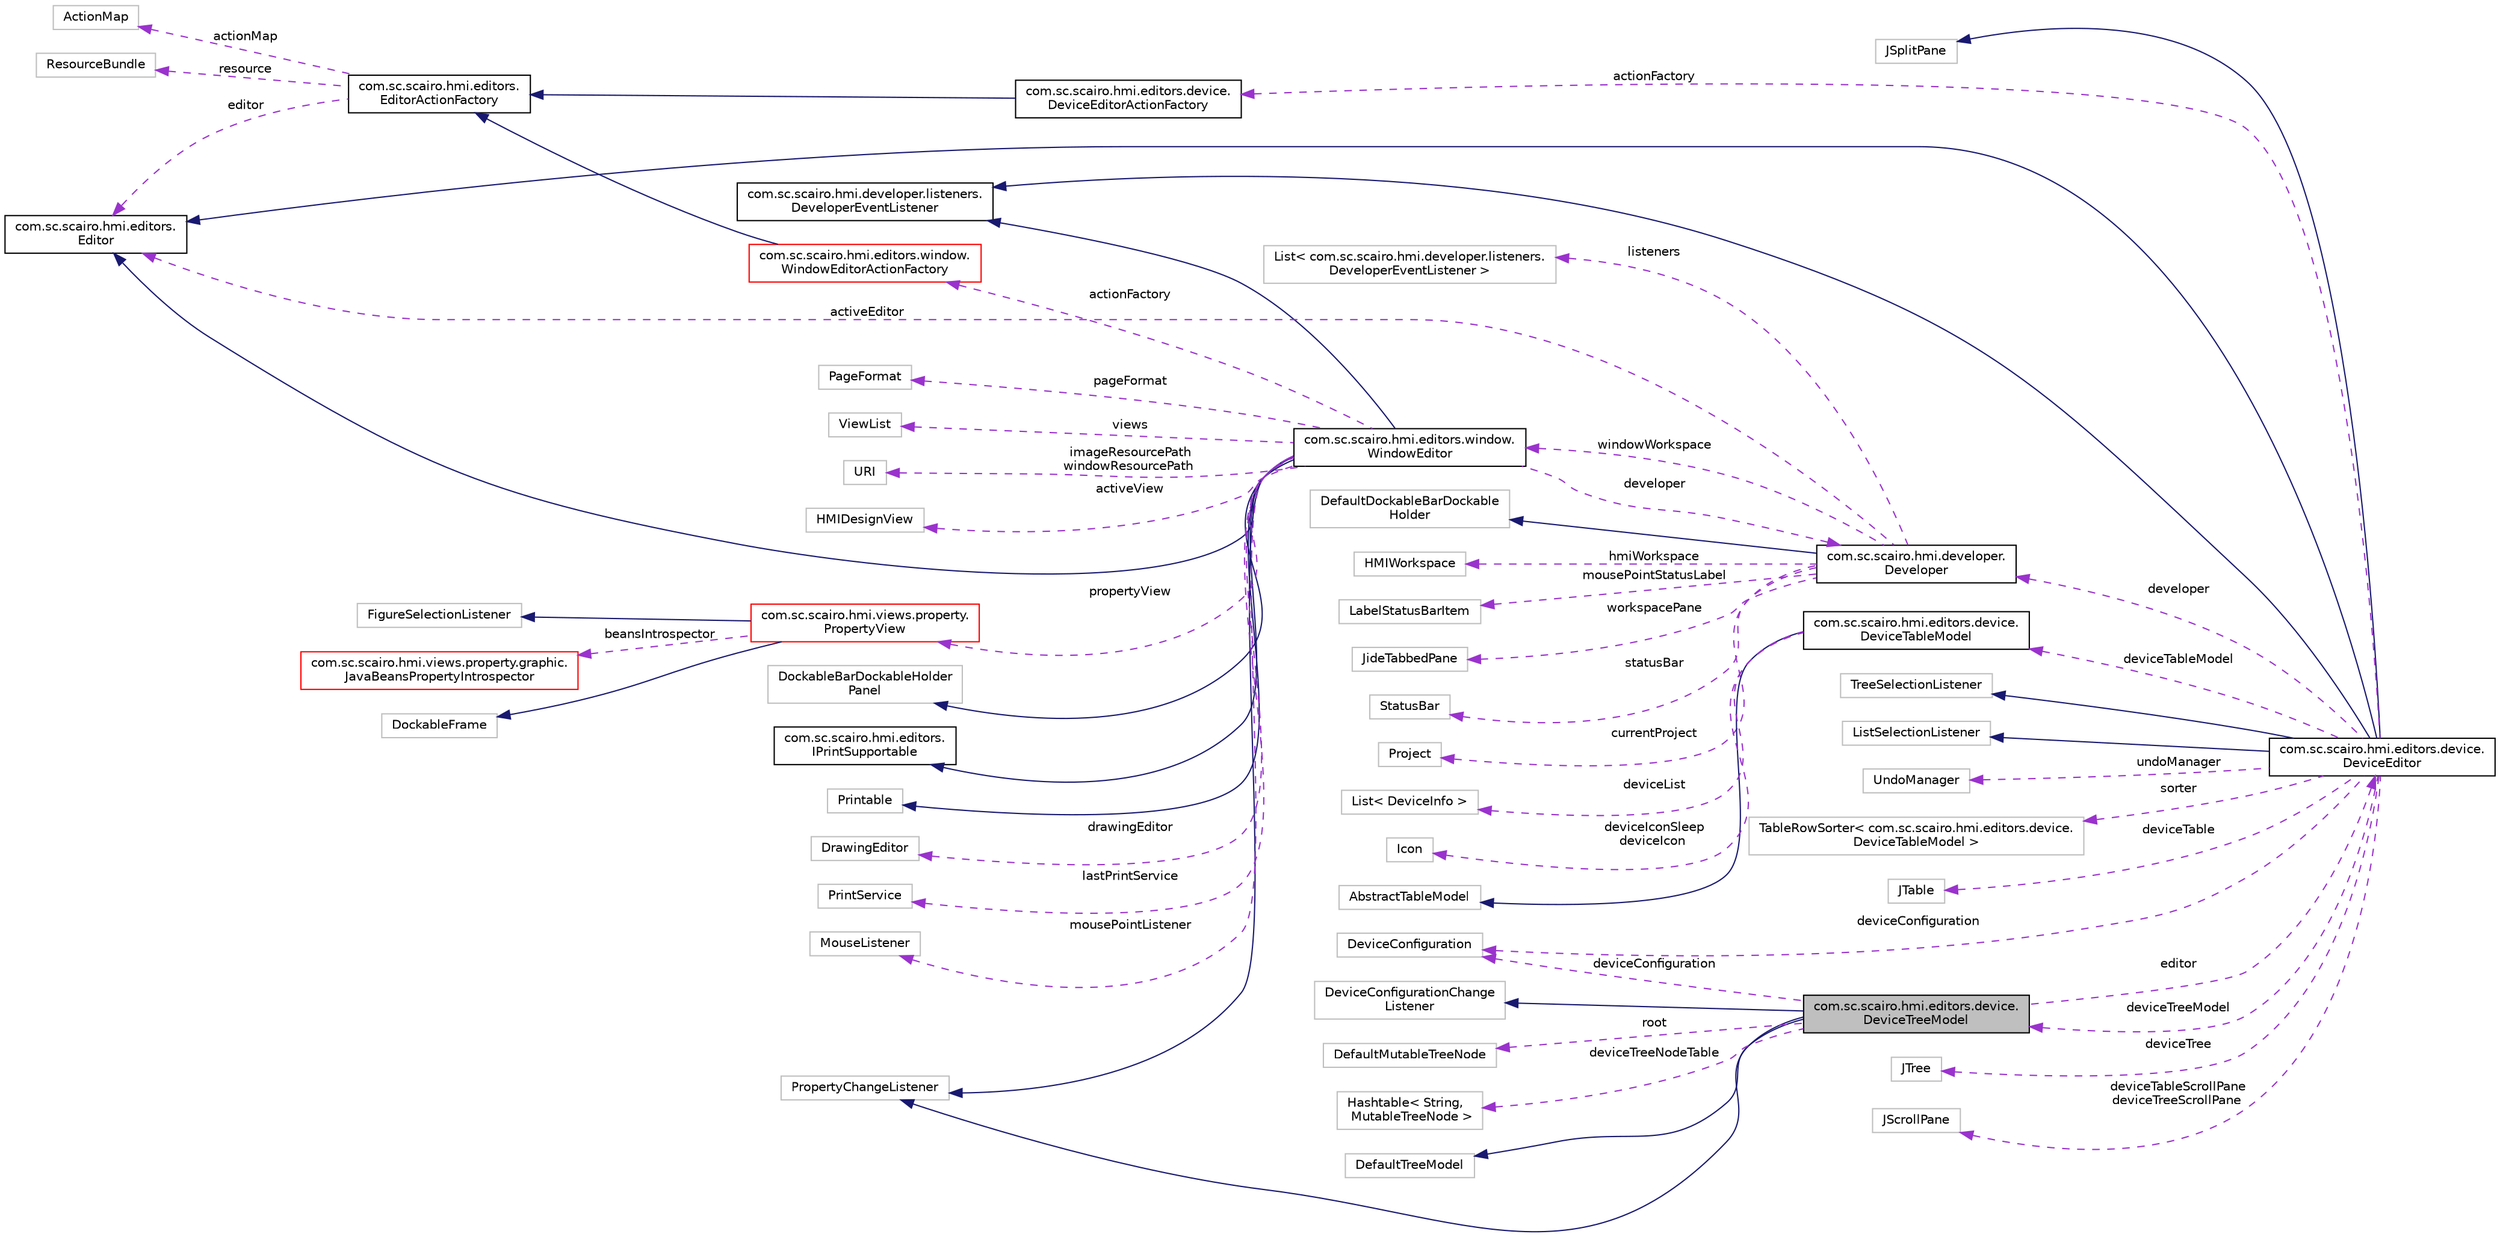 digraph "com.sc.scairo.hmi.editors.device.DeviceTreeModel"
{
 // LATEX_PDF_SIZE
  edge [fontname="Helvetica",fontsize="10",labelfontname="Helvetica",labelfontsize="10"];
  node [fontname="Helvetica",fontsize="10",shape=record];
  rankdir="LR";
  Node1 [label="com.sc.scairo.hmi.editors.device.\lDeviceTreeModel",height=0.2,width=0.4,color="black", fillcolor="grey75", style="filled", fontcolor="black",tooltip=" "];
  Node2 -> Node1 [dir="back",color="midnightblue",fontsize="10",style="solid",fontname="Helvetica"];
  Node2 [label="DefaultTreeModel",height=0.2,width=0.4,color="grey75", fillcolor="white", style="filled",tooltip=" "];
  Node3 -> Node1 [dir="back",color="midnightblue",fontsize="10",style="solid",fontname="Helvetica"];
  Node3 [label="DeviceConfigurationChange\lListener",height=0.2,width=0.4,color="grey75", fillcolor="white", style="filled",tooltip=" "];
  Node4 -> Node1 [dir="back",color="midnightblue",fontsize="10",style="solid",fontname="Helvetica"];
  Node4 [label="PropertyChangeListener",height=0.2,width=0.4,color="grey75", fillcolor="white", style="filled",tooltip=" "];
  Node5 -> Node1 [dir="back",color="darkorchid3",fontsize="10",style="dashed",label=" editor" ,fontname="Helvetica"];
  Node5 [label="com.sc.scairo.hmi.editors.device.\lDeviceEditor",height=0.2,width=0.4,color="black", fillcolor="white", style="filled",URL="$classcom_1_1sc_1_1scairo_1_1hmi_1_1editors_1_1device_1_1_device_editor.html",tooltip=" "];
  Node6 -> Node5 [dir="back",color="midnightblue",fontsize="10",style="solid",fontname="Helvetica"];
  Node6 [label="JSplitPane",height=0.2,width=0.4,color="grey75", fillcolor="white", style="filled",tooltip=" "];
  Node7 -> Node5 [dir="back",color="midnightblue",fontsize="10",style="solid",fontname="Helvetica"];
  Node7 [label="com.sc.scairo.hmi.developer.listeners.\lDeveloperEventListener",height=0.2,width=0.4,color="black", fillcolor="white", style="filled",URL="$interfacecom_1_1sc_1_1scairo_1_1hmi_1_1developer_1_1listeners_1_1_developer_event_listener.html",tooltip=" "];
  Node8 -> Node5 [dir="back",color="midnightblue",fontsize="10",style="solid",fontname="Helvetica"];
  Node8 [label="com.sc.scairo.hmi.editors.\lEditor",height=0.2,width=0.4,color="black", fillcolor="white", style="filled",URL="$interfacecom_1_1sc_1_1scairo_1_1hmi_1_1editors_1_1_editor.html",tooltip=" "];
  Node9 -> Node5 [dir="back",color="midnightblue",fontsize="10",style="solid",fontname="Helvetica"];
  Node9 [label="TreeSelectionListener",height=0.2,width=0.4,color="grey75", fillcolor="white", style="filled",tooltip=" "];
  Node10 -> Node5 [dir="back",color="midnightblue",fontsize="10",style="solid",fontname="Helvetica"];
  Node10 [label="ListSelectionListener",height=0.2,width=0.4,color="grey75", fillcolor="white", style="filled",tooltip=" "];
  Node1 -> Node5 [dir="back",color="darkorchid3",fontsize="10",style="dashed",label=" deviceTreeModel" ,fontname="Helvetica"];
  Node11 -> Node5 [dir="back",color="darkorchid3",fontsize="10",style="dashed",label=" undoManager" ,fontname="Helvetica"];
  Node11 [label="UndoManager",height=0.2,width=0.4,color="grey75", fillcolor="white", style="filled",tooltip=" "];
  Node12 -> Node5 [dir="back",color="darkorchid3",fontsize="10",style="dashed",label=" sorter" ,fontname="Helvetica"];
  Node12 [label="TableRowSorter\< com.sc.scairo.hmi.editors.device.\lDeviceTableModel \>",height=0.2,width=0.4,color="grey75", fillcolor="white", style="filled",tooltip=" "];
  Node13 -> Node5 [dir="back",color="darkorchid3",fontsize="10",style="dashed",label=" deviceTable" ,fontname="Helvetica"];
  Node13 [label="JTable",height=0.2,width=0.4,color="grey75", fillcolor="white", style="filled",tooltip=" "];
  Node14 -> Node5 [dir="back",color="darkorchid3",fontsize="10",style="dashed",label=" actionFactory" ,fontname="Helvetica"];
  Node14 [label="com.sc.scairo.hmi.editors.device.\lDeviceEditorActionFactory",height=0.2,width=0.4,color="black", fillcolor="white", style="filled",URL="$classcom_1_1sc_1_1scairo_1_1hmi_1_1editors_1_1device_1_1_device_editor_action_factory.html",tooltip=" "];
  Node15 -> Node14 [dir="back",color="midnightblue",fontsize="10",style="solid",fontname="Helvetica"];
  Node15 [label="com.sc.scairo.hmi.editors.\lEditorActionFactory",height=0.2,width=0.4,color="black", fillcolor="white", style="filled",URL="$classcom_1_1sc_1_1scairo_1_1hmi_1_1editors_1_1_editor_action_factory.html",tooltip=" "];
  Node16 -> Node15 [dir="back",color="darkorchid3",fontsize="10",style="dashed",label=" resource" ,fontname="Helvetica"];
  Node16 [label="ResourceBundle",height=0.2,width=0.4,color="grey75", fillcolor="white", style="filled",tooltip=" "];
  Node17 -> Node15 [dir="back",color="darkorchid3",fontsize="10",style="dashed",label=" actionMap" ,fontname="Helvetica"];
  Node17 [label="ActionMap",height=0.2,width=0.4,color="grey75", fillcolor="white", style="filled",tooltip=" "];
  Node8 -> Node15 [dir="back",color="darkorchid3",fontsize="10",style="dashed",label=" editor" ,fontname="Helvetica"];
  Node18 -> Node5 [dir="back",color="darkorchid3",fontsize="10",style="dashed",label=" deviceConfiguration" ,fontname="Helvetica"];
  Node18 [label="DeviceConfiguration",height=0.2,width=0.4,color="grey75", fillcolor="white", style="filled",tooltip=" "];
  Node19 -> Node5 [dir="back",color="darkorchid3",fontsize="10",style="dashed",label=" developer" ,fontname="Helvetica"];
  Node19 [label="com.sc.scairo.hmi.developer.\lDeveloper",height=0.2,width=0.4,color="black", fillcolor="white", style="filled",URL="$classcom_1_1sc_1_1scairo_1_1hmi_1_1developer_1_1_developer.html",tooltip=" "];
  Node20 -> Node19 [dir="back",color="midnightblue",fontsize="10",style="solid",fontname="Helvetica"];
  Node20 [label="DefaultDockableBarDockable\lHolder",height=0.2,width=0.4,color="grey75", fillcolor="white", style="filled",tooltip=" "];
  Node21 -> Node19 [dir="back",color="darkorchid3",fontsize="10",style="dashed",label=" hmiWorkspace" ,fontname="Helvetica"];
  Node21 [label="HMIWorkspace",height=0.2,width=0.4,color="grey75", fillcolor="white", style="filled",tooltip=" "];
  Node22 -> Node19 [dir="back",color="darkorchid3",fontsize="10",style="dashed",label=" windowWorkspace" ,fontname="Helvetica"];
  Node22 [label="com.sc.scairo.hmi.editors.window.\lWindowEditor",height=0.2,width=0.4,color="black", fillcolor="white", style="filled",URL="$classcom_1_1sc_1_1scairo_1_1hmi_1_1editors_1_1window_1_1_window_editor.html",tooltip=" "];
  Node23 -> Node22 [dir="back",color="midnightblue",fontsize="10",style="solid",fontname="Helvetica"];
  Node23 [label="DockableBarDockableHolder\lPanel",height=0.2,width=0.4,color="grey75", fillcolor="white", style="filled",tooltip=" "];
  Node7 -> Node22 [dir="back",color="midnightblue",fontsize="10",style="solid",fontname="Helvetica"];
  Node4 -> Node22 [dir="back",color="midnightblue",fontsize="10",style="solid",fontname="Helvetica"];
  Node8 -> Node22 [dir="back",color="midnightblue",fontsize="10",style="solid",fontname="Helvetica"];
  Node24 -> Node22 [dir="back",color="midnightblue",fontsize="10",style="solid",fontname="Helvetica"];
  Node24 [label="com.sc.scairo.hmi.editors.\lIPrintSupportable",height=0.2,width=0.4,color="black", fillcolor="white", style="filled",URL="$interfacecom_1_1sc_1_1scairo_1_1hmi_1_1editors_1_1_i_print_supportable.html",tooltip=" "];
  Node25 -> Node22 [dir="back",color="midnightblue",fontsize="10",style="solid",fontname="Helvetica"];
  Node25 [label="Printable",height=0.2,width=0.4,color="grey75", fillcolor="white", style="filled",tooltip=" "];
  Node26 -> Node22 [dir="back",color="darkorchid3",fontsize="10",style="dashed",label=" drawingEditor" ,fontname="Helvetica"];
  Node26 [label="DrawingEditor",height=0.2,width=0.4,color="grey75", fillcolor="white", style="filled",tooltip=" "];
  Node27 -> Node22 [dir="back",color="darkorchid3",fontsize="10",style="dashed",label=" lastPrintService" ,fontname="Helvetica"];
  Node27 [label="PrintService",height=0.2,width=0.4,color="grey75", fillcolor="white", style="filled",tooltip=" "];
  Node28 -> Node22 [dir="back",color="darkorchid3",fontsize="10",style="dashed",label=" mousePointListener" ,fontname="Helvetica"];
  Node28 [label="MouseListener",height=0.2,width=0.4,color="grey75", fillcolor="white", style="filled",tooltip=" "];
  Node29 -> Node22 [dir="back",color="darkorchid3",fontsize="10",style="dashed",label=" pageFormat" ,fontname="Helvetica"];
  Node29 [label="PageFormat",height=0.2,width=0.4,color="grey75", fillcolor="white", style="filled",tooltip=" "];
  Node30 -> Node22 [dir="back",color="darkorchid3",fontsize="10",style="dashed",label=" views" ,fontname="Helvetica"];
  Node30 [label="ViewList",height=0.2,width=0.4,color="grey75", fillcolor="white", style="filled",tooltip=" "];
  Node31 -> Node22 [dir="back",color="darkorchid3",fontsize="10",style="dashed",label=" imageResourcePath\nwindowResourcePath" ,fontname="Helvetica"];
  Node31 [label="URI",height=0.2,width=0.4,color="grey75", fillcolor="white", style="filled",tooltip=" "];
  Node32 -> Node22 [dir="back",color="darkorchid3",fontsize="10",style="dashed",label=" activeView" ,fontname="Helvetica"];
  Node32 [label="HMIDesignView",height=0.2,width=0.4,color="grey75", fillcolor="white", style="filled",tooltip=" "];
  Node19 -> Node22 [dir="back",color="darkorchid3",fontsize="10",style="dashed",label=" developer" ,fontname="Helvetica"];
  Node33 -> Node22 [dir="back",color="darkorchid3",fontsize="10",style="dashed",label=" propertyView" ,fontname="Helvetica"];
  Node33 [label="com.sc.scairo.hmi.views.property.\lPropertyView",height=0.2,width=0.4,color="red", fillcolor="white", style="filled",URL="$classcom_1_1sc_1_1scairo_1_1hmi_1_1views_1_1property_1_1_property_view.html",tooltip=" "];
  Node34 -> Node33 [dir="back",color="midnightblue",fontsize="10",style="solid",fontname="Helvetica"];
  Node34 [label="DockableFrame",height=0.2,width=0.4,color="grey75", fillcolor="white", style="filled",tooltip=" "];
  Node35 -> Node33 [dir="back",color="midnightblue",fontsize="10",style="solid",fontname="Helvetica"];
  Node35 [label="FigureSelectionListener",height=0.2,width=0.4,color="grey75", fillcolor="white", style="filled",tooltip=" "];
  Node36 -> Node33 [dir="back",color="darkorchid3",fontsize="10",style="dashed",label=" beansIntrospector" ,fontname="Helvetica"];
  Node36 [label="com.sc.scairo.hmi.views.property.graphic.\lJavaBeansPropertyIntrospector",height=0.2,width=0.4,color="red", fillcolor="white", style="filled",URL="$classcom_1_1sc_1_1scairo_1_1hmi_1_1views_1_1property_1_1graphic_1_1_java_beans_property_introspector.html",tooltip=" "];
  Node59 -> Node22 [dir="back",color="darkorchid3",fontsize="10",style="dashed",label=" actionFactory" ,fontname="Helvetica"];
  Node59 [label="com.sc.scairo.hmi.editors.window.\lWindowEditorActionFactory",height=0.2,width=0.4,color="red", fillcolor="white", style="filled",URL="$classcom_1_1sc_1_1scairo_1_1hmi_1_1editors_1_1window_1_1_window_editor_action_factory.html",tooltip=" "];
  Node15 -> Node59 [dir="back",color="midnightblue",fontsize="10",style="solid",fontname="Helvetica"];
  Node64 -> Node19 [dir="back",color="darkorchid3",fontsize="10",style="dashed",label=" mousePointStatusLabel" ,fontname="Helvetica"];
  Node64 [label="LabelStatusBarItem",height=0.2,width=0.4,color="grey75", fillcolor="white", style="filled",tooltip=" "];
  Node65 -> Node19 [dir="back",color="darkorchid3",fontsize="10",style="dashed",label=" workspacePane" ,fontname="Helvetica"];
  Node65 [label="JideTabbedPane",height=0.2,width=0.4,color="grey75", fillcolor="white", style="filled",tooltip=" "];
  Node66 -> Node19 [dir="back",color="darkorchid3",fontsize="10",style="dashed",label=" statusBar" ,fontname="Helvetica"];
  Node66 [label="StatusBar",height=0.2,width=0.4,color="grey75", fillcolor="white", style="filled",tooltip=" "];
  Node67 -> Node19 [dir="back",color="darkorchid3",fontsize="10",style="dashed",label=" currentProject" ,fontname="Helvetica"];
  Node67 [label="Project",height=0.2,width=0.4,color="grey75", fillcolor="white", style="filled",tooltip=" "];
  Node68 -> Node19 [dir="back",color="darkorchid3",fontsize="10",style="dashed",label=" listeners" ,fontname="Helvetica"];
  Node68 [label="List\< com.sc.scairo.hmi.developer.listeners.\lDeveloperEventListener \>",height=0.2,width=0.4,color="grey75", fillcolor="white", style="filled",tooltip=" "];
  Node8 -> Node19 [dir="back",color="darkorchid3",fontsize="10",style="dashed",label=" activeEditor" ,fontname="Helvetica"];
  Node69 -> Node5 [dir="back",color="darkorchid3",fontsize="10",style="dashed",label=" deviceTableModel" ,fontname="Helvetica"];
  Node69 [label="com.sc.scairo.hmi.editors.device.\lDeviceTableModel",height=0.2,width=0.4,color="black", fillcolor="white", style="filled",URL="$classcom_1_1sc_1_1scairo_1_1hmi_1_1editors_1_1device_1_1_device_table_model.html",tooltip=" "];
  Node70 -> Node69 [dir="back",color="midnightblue",fontsize="10",style="solid",fontname="Helvetica"];
  Node70 [label="AbstractTableModel",height=0.2,width=0.4,color="grey75", fillcolor="white", style="filled",tooltip=" "];
  Node71 -> Node69 [dir="back",color="darkorchid3",fontsize="10",style="dashed",label=" deviceList" ,fontname="Helvetica"];
  Node71 [label="List\< DeviceInfo \>",height=0.2,width=0.4,color="grey75", fillcolor="white", style="filled",tooltip=" "];
  Node72 -> Node69 [dir="back",color="darkorchid3",fontsize="10",style="dashed",label=" deviceIconSleep\ndeviceIcon" ,fontname="Helvetica"];
  Node72 [label="Icon",height=0.2,width=0.4,color="grey75", fillcolor="white", style="filled",tooltip=" "];
  Node73 -> Node5 [dir="back",color="darkorchid3",fontsize="10",style="dashed",label=" deviceTree" ,fontname="Helvetica"];
  Node73 [label="JTree",height=0.2,width=0.4,color="grey75", fillcolor="white", style="filled",tooltip=" "];
  Node74 -> Node5 [dir="back",color="darkorchid3",fontsize="10",style="dashed",label=" deviceTableScrollPane\ndeviceTreeScrollPane" ,fontname="Helvetica"];
  Node74 [label="JScrollPane",height=0.2,width=0.4,color="grey75", fillcolor="white", style="filled",tooltip=" "];
  Node75 -> Node1 [dir="back",color="darkorchid3",fontsize="10",style="dashed",label=" root" ,fontname="Helvetica"];
  Node75 [label="DefaultMutableTreeNode",height=0.2,width=0.4,color="grey75", fillcolor="white", style="filled",tooltip=" "];
  Node76 -> Node1 [dir="back",color="darkorchid3",fontsize="10",style="dashed",label=" deviceTreeNodeTable" ,fontname="Helvetica"];
  Node76 [label="Hashtable\< String,\l MutableTreeNode \>",height=0.2,width=0.4,color="grey75", fillcolor="white", style="filled",tooltip=" "];
  Node18 -> Node1 [dir="back",color="darkorchid3",fontsize="10",style="dashed",label=" deviceConfiguration" ,fontname="Helvetica"];
}

